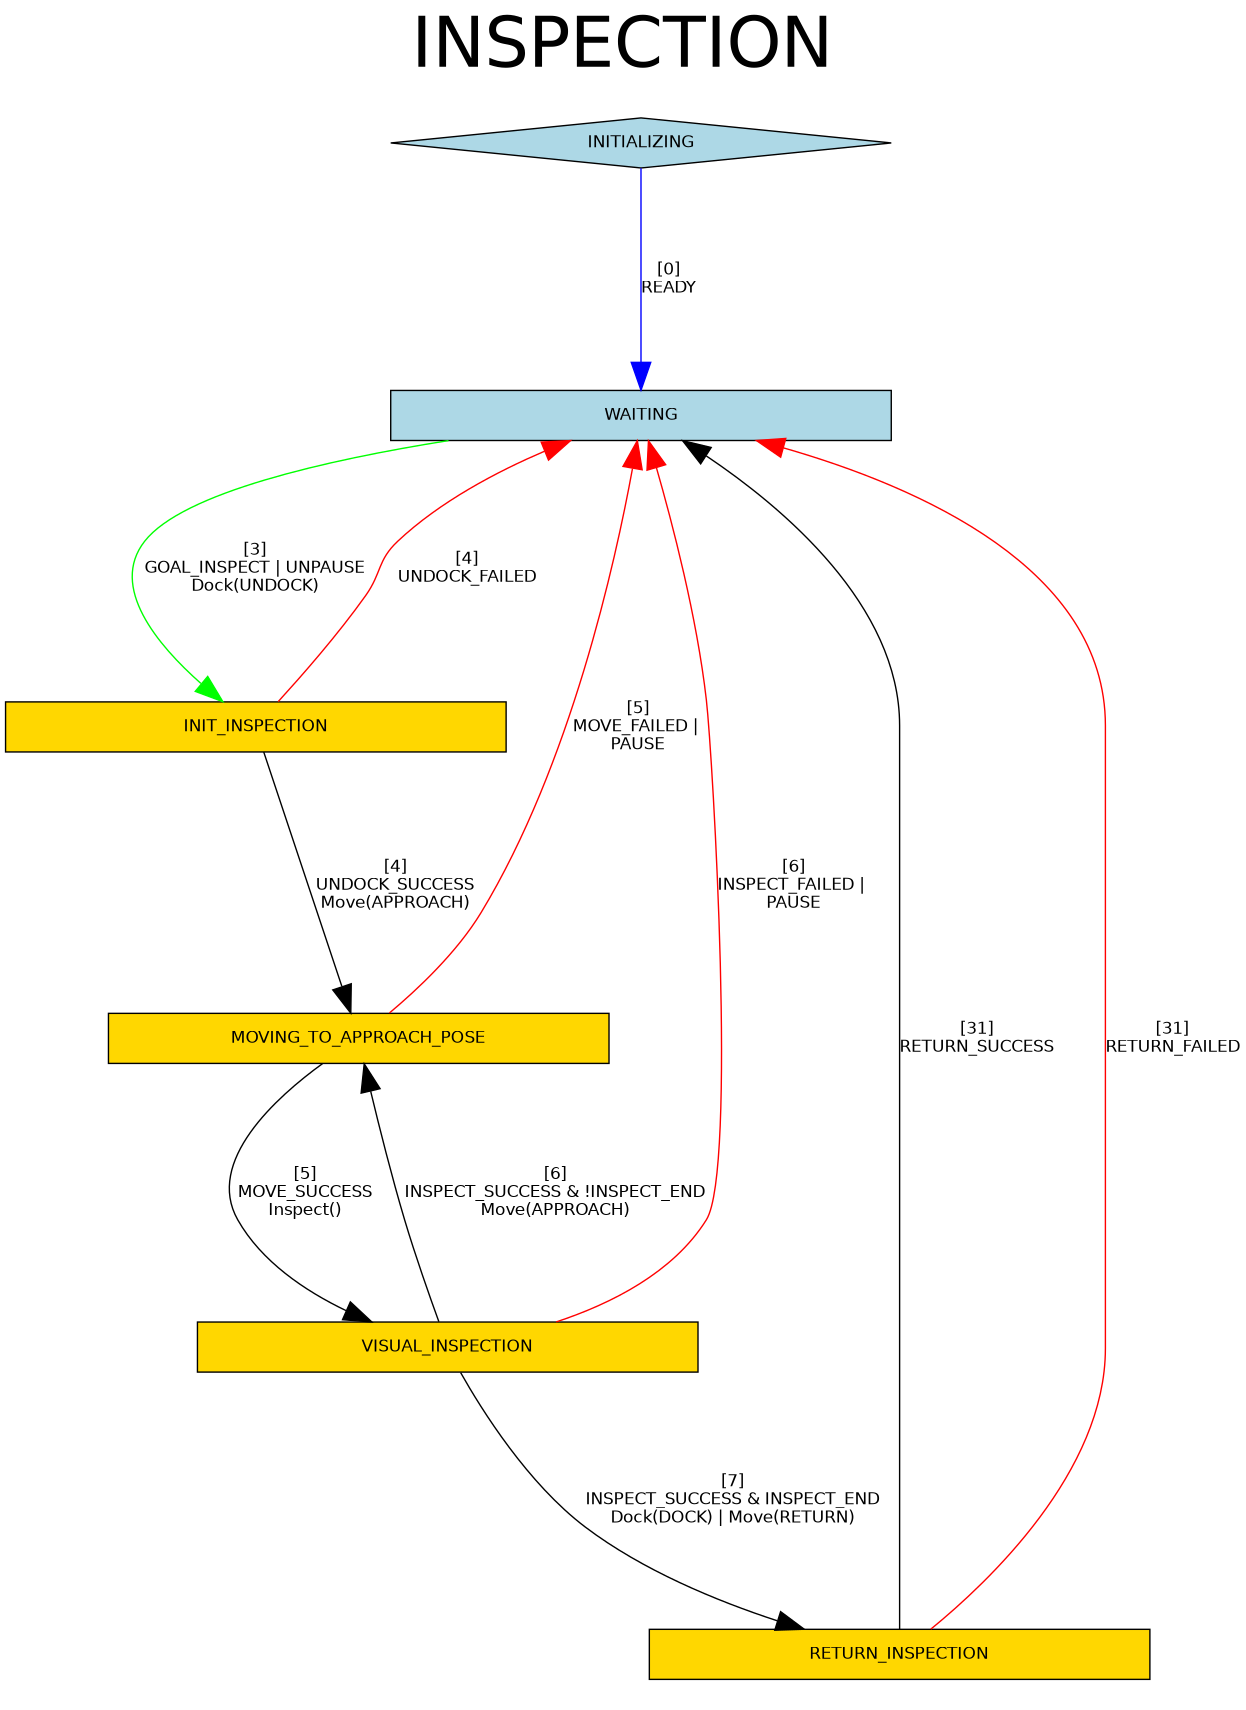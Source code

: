 # dot -Tpdf statemachine.dot -o statemachine.pdf
digraph G {
  graph [label="INSPECTION\n", labelloc=t, fontsize=50];
  ratio="fill";
  size="8.3,11.7!";
  node [shape=box, width=5, fontsize=12, fontname="helvetica"];
  edge [arrowsize=2, weight=2., fontsize=12, fontname="helvetica"];
  fontname = "helvetica";


  node [shape=diamond, style=filled, fillcolor=lightblue, color=black];
  INITIALIZING;

  node [shape=box, style=filled, fillcolor=lightblue, color=black];
  WAITING;

  node [shape=box, style=filled, fillcolor=gold, color=black];
  INIT_INSPECTION;
  MOVING_TO_APPROACH_POSE;
  VISUAL_INSPECTION;
  RETURN_INSPECTION;

  # Actions Nominal
  INITIALIZING -> WAITING
    [label="[0]\nREADY", color=blue];
  WAITING -> INIT_INSPECTION
    [label="[3]\nGOAL_INSPECT | UNPAUSE\nDock(UNDOCK)", color=green];
  INIT_INSPECTION -> MOVING_TO_APPROACH_POSE
    [label="[4]\nUNDOCK_SUCCESS\nMove(APPROACH)"];
  MOVING_TO_APPROACH_POSE -> VISUAL_INSPECTION
    [label="[5]\nMOVE_SUCCESS\nInspect()"];
  VISUAL_INSPECTION -> MOVING_TO_APPROACH_POSE
    [label="[6]\nINSPECT_SUCCESS & !INSPECT_END\nMove(APPROACH)"];
  VISUAL_INSPECTION -> RETURN_INSPECTION
    [label="[7]\nINSPECT_SUCCESS & INSPECT_END\nDock(DOCK) | Move(RETURN)"];
  RETURN_INSPECTION -> WAITING
    [label="[31]\nRETURN_SUCCESS"];
  # Actions failed
  INIT_INSPECTION -> WAITING
    [label="[4]\nUNDOCK_FAILED", color=red];
  MOVING_TO_APPROACH_POSE -> WAITING
    [label="[5]\nMOVE_FAILED | \nPAUSE", color=red];
  VISUAL_INSPECTION -> WAITING
    [label="[6]\nINSPECT_FAILED | \nPAUSE", color=red];
  RETURN_INSPECTION -> WAITING
    [label="[31]\nRETURN_FAILED", color=red];
}